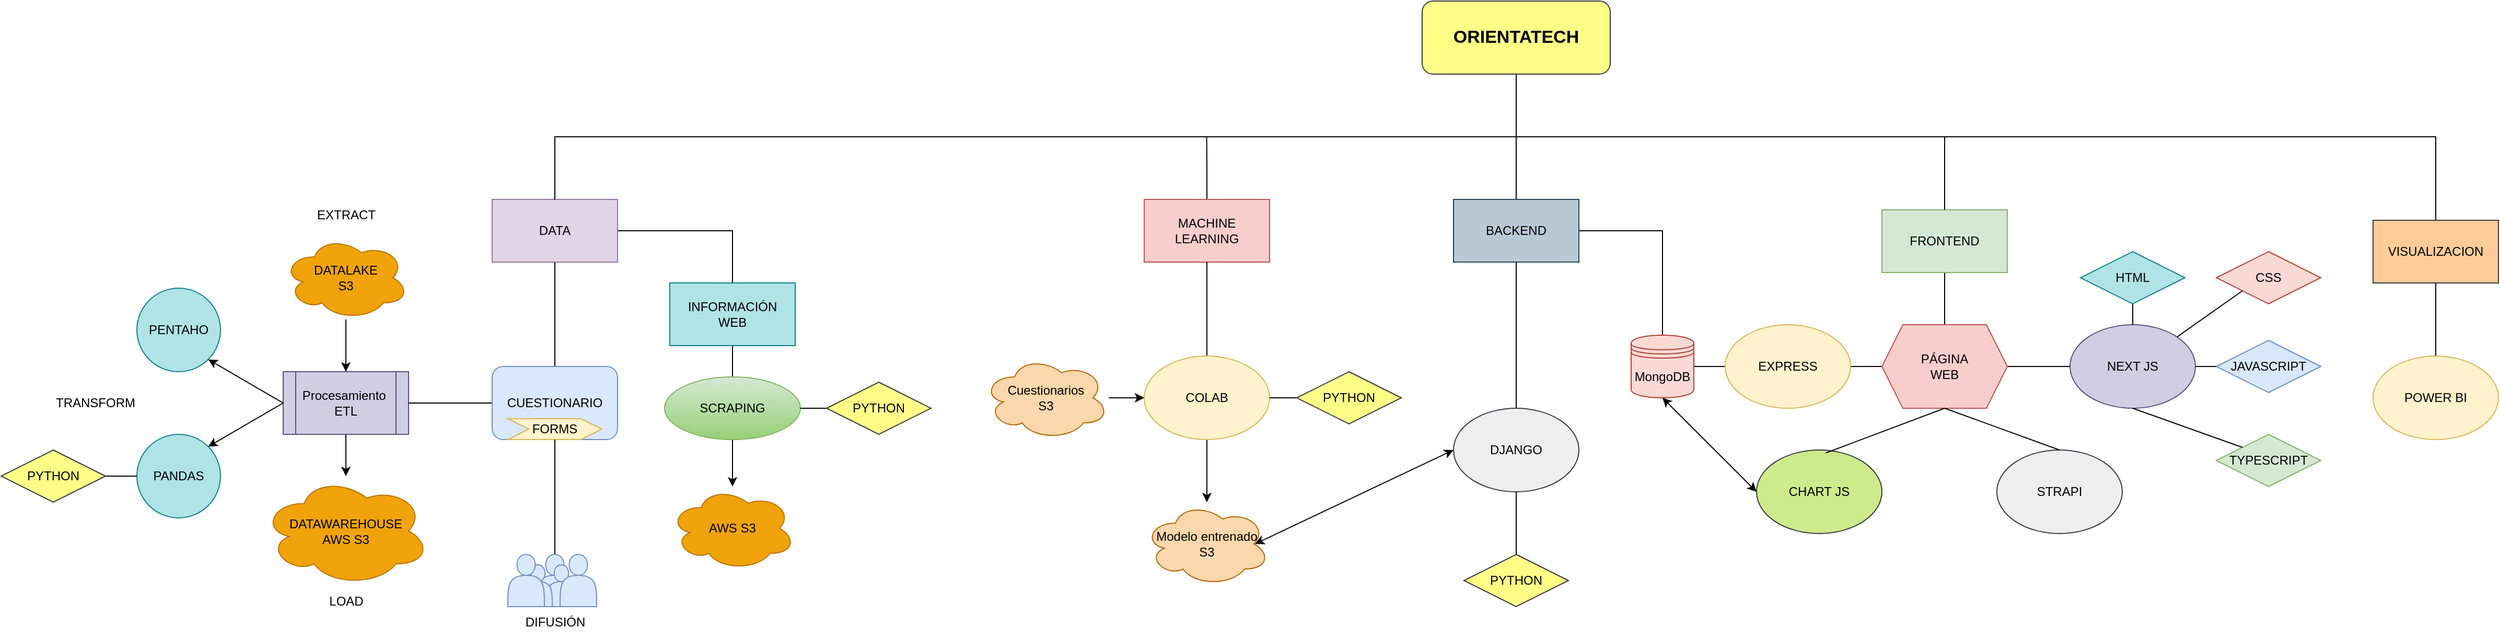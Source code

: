 <mxfile version="24.0.0" type="google">
  <diagram name="Page-1" id="RtT1wcywbTdFtPNxxNFD">
    <mxGraphModel grid="0" page="1" gridSize="10" guides="1" tooltips="1" connect="1" arrows="1" fold="1" pageScale="1" pageWidth="850" pageHeight="1100" math="0" shadow="0">
      <root>
        <mxCell id="0" />
        <mxCell id="1" parent="0" />
        <mxCell id="NVGE0G5s5gTIhMDeBTS2-2" style="edgeStyle=orthogonalEdgeStyle;rounded=0;orthogonalLoop=1;jettySize=auto;html=1;exitX=0.5;exitY=1;exitDx=0;exitDy=0;entryX=0.5;entryY=0;entryDx=0;entryDy=0;endArrow=none;endFill=0;" edge="1" parent="1" source="NVGE0G5s5gTIhMDeBTS2-3" target="NVGE0G5s5gTIhMDeBTS2-16">
          <mxGeometry relative="1" as="geometry" />
        </mxCell>
        <mxCell id="Omvu91C_eO1ceMYeB1Lb-13" style="edgeStyle=orthogonalEdgeStyle;rounded=0;orthogonalLoop=1;jettySize=auto;html=1;exitX=1;exitY=0.5;exitDx=0;exitDy=0;entryX=0.5;entryY=0;entryDx=0;entryDy=0;endArrow=none;endFill=0;" edge="1" parent="1" source="NVGE0G5s5gTIhMDeBTS2-3" target="Omvu91C_eO1ceMYeB1Lb-12">
          <mxGeometry relative="1" as="geometry" />
        </mxCell>
        <mxCell id="NVGE0G5s5gTIhMDeBTS2-3" value="DATA" style="rounded=0;whiteSpace=wrap;html=1;fillColor=#e1d5e7;strokeColor=#9673a6;" vertex="1" parent="1">
          <mxGeometry x="-150" y="210" width="120" height="60" as="geometry" />
        </mxCell>
        <mxCell id="Omvu91C_eO1ceMYeB1Lb-51" style="edgeStyle=orthogonalEdgeStyle;rounded=0;orthogonalLoop=1;jettySize=auto;html=1;exitX=0.5;exitY=0;exitDx=0;exitDy=0;endArrow=none;endFill=0;" edge="1" parent="1" source="NVGE0G5s5gTIhMDeBTS2-4">
          <mxGeometry relative="1" as="geometry">
            <mxPoint x="533.8" y="150" as="targetPoint" />
          </mxGeometry>
        </mxCell>
        <mxCell id="NVGE0G5s5gTIhMDeBTS2-4" value="MACHINE LEARNING" style="rounded=0;whiteSpace=wrap;html=1;fillColor=#f8cecc;strokeColor=#b85450;" vertex="1" parent="1">
          <mxGeometry x="474" y="210" width="120" height="60" as="geometry" />
        </mxCell>
        <mxCell id="Omvu91C_eO1ceMYeB1Lb-38" value="" style="edgeStyle=orthogonalEdgeStyle;rounded=0;orthogonalLoop=1;jettySize=auto;html=1;endArrow=none;endFill=0;" edge="1" parent="1" source="NVGE0G5s5gTIhMDeBTS2-6" target="Omvu91C_eO1ceMYeB1Lb-37">
          <mxGeometry relative="1" as="geometry" />
        </mxCell>
        <mxCell id="NVGE0G5s5gTIhMDeBTS2-6" value="FRONTEND" style="rounded=0;whiteSpace=wrap;html=1;fillColor=#d5e8d4;strokeColor=#82b366;" vertex="1" parent="1">
          <mxGeometry x="1180" y="220" width="120" height="60" as="geometry" />
        </mxCell>
        <mxCell id="NVGE0G5s5gTIhMDeBTS2-7" value="" style="endArrow=none;html=1;rounded=0;entryX=0.5;entryY=1;entryDx=0;entryDy=0;exitX=0.5;exitY=0;exitDx=0;exitDy=0;" edge="1" parent="1" source="NVGE0G5s5gTIhMDeBTS2-3">
          <mxGeometry width="50" height="50" relative="1" as="geometry">
            <mxPoint x="510" y="370" as="sourcePoint" />
            <mxPoint x="534" y="150" as="targetPoint" />
            <Array as="points">
              <mxPoint x="-90" y="150" />
              <mxPoint x="220" y="150" />
            </Array>
          </mxGeometry>
        </mxCell>
        <mxCell id="NVGE0G5s5gTIhMDeBTS2-8" value="" style="endArrow=none;html=1;rounded=0;exitX=0.5;exitY=0;exitDx=0;exitDy=0;" edge="1" parent="1" source="NVGE0G5s5gTIhMDeBTS2-6">
          <mxGeometry width="50" height="50" relative="1" as="geometry">
            <mxPoint x="540" y="370" as="sourcePoint" />
            <mxPoint x="530" y="150" as="targetPoint" />
            <Array as="points">
              <mxPoint x="1240" y="150" />
              <mxPoint x="917" y="150" />
            </Array>
          </mxGeometry>
        </mxCell>
        <mxCell id="NVGE0G5s5gTIhMDeBTS2-10" value="" style="edgeStyle=orthogonalEdgeStyle;rounded=0;orthogonalLoop=1;jettySize=auto;html=1;" edge="1" parent="1" source="NVGE0G5s5gTIhMDeBTS2-11" target="NVGE0G5s5gTIhMDeBTS2-14">
          <mxGeometry relative="1" as="geometry" />
        </mxCell>
        <mxCell id="NVGE0G5s5gTIhMDeBTS2-11" value="DATALAKE&lt;br&gt;S3" style="ellipse;shape=cloud;whiteSpace=wrap;html=1;fillColor=#f0a30a;fontColor=#000000;strokeColor=#BD7000;" vertex="1" parent="1">
          <mxGeometry x="-350" y="245" width="120" height="80" as="geometry" />
        </mxCell>
        <mxCell id="NVGE0G5s5gTIhMDeBTS2-12" value="&lt;div&gt;DATAWAREHOUSE&lt;/div&gt;AWS S3" style="ellipse;shape=cloud;whiteSpace=wrap;html=1;fillColor=#f0a30a;fontColor=#000000;strokeColor=#BD7000;" vertex="1" parent="1">
          <mxGeometry x="-370" y="475" width="160" height="105" as="geometry" />
        </mxCell>
        <mxCell id="NVGE0G5s5gTIhMDeBTS2-13" value="" style="edgeStyle=orthogonalEdgeStyle;rounded=0;orthogonalLoop=1;jettySize=auto;html=1;" edge="1" parent="1" source="NVGE0G5s5gTIhMDeBTS2-14" target="NVGE0G5s5gTIhMDeBTS2-12">
          <mxGeometry relative="1" as="geometry" />
        </mxCell>
        <mxCell id="NVGE0G5s5gTIhMDeBTS2-14" value="Procesamiento&amp;nbsp;&lt;br&gt;ETL" style="shape=process;whiteSpace=wrap;html=1;backgroundOutline=1;fillColor=#d0cee2;strokeColor=#56517e;" vertex="1" parent="1">
          <mxGeometry x="-350" y="375" width="120" height="60" as="geometry" />
        </mxCell>
        <mxCell id="Omvu91C_eO1ceMYeB1Lb-21" value="" style="edgeStyle=orthogonalEdgeStyle;rounded=0;orthogonalLoop=1;jettySize=auto;html=1;endArrow=none;endFill=0;" edge="1" parent="1" source="NVGE0G5s5gTIhMDeBTS2-16" target="NVGE0G5s5gTIhMDeBTS2-14">
          <mxGeometry relative="1" as="geometry" />
        </mxCell>
        <mxCell id="NVGE0G5s5gTIhMDeBTS2-16" value="CUESTIONARIO" style="rounded=1;whiteSpace=wrap;html=1;fillColor=#dae8fc;strokeColor=#6c8ebf;" vertex="1" parent="1">
          <mxGeometry x="-150" y="370" width="120" height="70" as="geometry" />
        </mxCell>
        <mxCell id="NVGE0G5s5gTIhMDeBTS2-18" value="FORMS" style="shape=step;perimeter=stepPerimeter;whiteSpace=wrap;html=1;fixedSize=1;fillColor=#fff2cc;strokeColor=#d6b656;" vertex="1" parent="1">
          <mxGeometry x="-135" y="420" width="90" height="20" as="geometry" />
        </mxCell>
        <mxCell id="NVGE0G5s5gTIhMDeBTS2-19" value="PENTAHO" style="ellipse;whiteSpace=wrap;html=1;aspect=fixed;fillColor=#b0e3e6;strokeColor=#0e8088;" vertex="1" parent="1">
          <mxGeometry x="-490" y="295" width="80" height="80" as="geometry" />
        </mxCell>
        <mxCell id="NVGE0G5s5gTIhMDeBTS2-20" value="PANDAS" style="ellipse;whiteSpace=wrap;html=1;aspect=fixed;fillColor=#b0e3e6;strokeColor=#0e8088;" vertex="1" parent="1">
          <mxGeometry x="-490" y="435" width="80" height="80" as="geometry" />
        </mxCell>
        <mxCell id="NVGE0G5s5gTIhMDeBTS2-21" value="" style="endArrow=classic;html=1;rounded=0;entryX=1;entryY=0;entryDx=0;entryDy=0;exitX=0;exitY=0.5;exitDx=0;exitDy=0;" edge="1" parent="1" source="NVGE0G5s5gTIhMDeBTS2-14" target="NVGE0G5s5gTIhMDeBTS2-20">
          <mxGeometry width="50" height="50" relative="1" as="geometry">
            <mxPoint x="-410" y="415" as="sourcePoint" />
            <mxPoint x="-360" y="365" as="targetPoint" />
          </mxGeometry>
        </mxCell>
        <mxCell id="NVGE0G5s5gTIhMDeBTS2-22" value="" style="endArrow=classic;html=1;rounded=0;entryX=1;entryY=1;entryDx=0;entryDy=0;exitX=0;exitY=0.5;exitDx=0;exitDy=0;" edge="1" parent="1" source="NVGE0G5s5gTIhMDeBTS2-14" target="NVGE0G5s5gTIhMDeBTS2-19">
          <mxGeometry width="50" height="50" relative="1" as="geometry">
            <mxPoint x="-340" y="415" as="sourcePoint" />
            <mxPoint x="-412" y="457" as="targetPoint" />
          </mxGeometry>
        </mxCell>
        <mxCell id="NVGE0G5s5gTIhMDeBTS2-23" value="" style="edgeStyle=orthogonalEdgeStyle;rounded=0;orthogonalLoop=1;jettySize=auto;html=1;endArrow=none;endFill=0;" edge="1" parent="1" source="NVGE0G5s5gTIhMDeBTS2-25" target="NVGE0G5s5gTIhMDeBTS2-4">
          <mxGeometry relative="1" as="geometry" />
        </mxCell>
        <mxCell id="NVGE0G5s5gTIhMDeBTS2-24" value="" style="edgeStyle=orthogonalEdgeStyle;rounded=0;orthogonalLoop=1;jettySize=auto;html=1;" edge="1" parent="1" source="NVGE0G5s5gTIhMDeBTS2-25" target="NVGE0G5s5gTIhMDeBTS2-33">
          <mxGeometry relative="1" as="geometry" />
        </mxCell>
        <mxCell id="NVGE0G5s5gTIhMDeBTS2-25" value="COLAB" style="ellipse;whiteSpace=wrap;html=1;fillColor=#fff2cc;strokeColor=#d6b656;" vertex="1" parent="1">
          <mxGeometry x="474" y="360" width="120" height="80" as="geometry" />
        </mxCell>
        <mxCell id="Omvu91C_eO1ceMYeB1Lb-8" style="edgeStyle=orthogonalEdgeStyle;rounded=0;orthogonalLoop=1;jettySize=auto;html=1;exitX=0.5;exitY=0;exitDx=0;exitDy=0;endArrow=none;endFill=0;" edge="1" parent="1" source="NVGE0G5s5gTIhMDeBTS2-26">
          <mxGeometry relative="1" as="geometry">
            <mxPoint x="1180" y="150" as="targetPoint" />
            <Array as="points">
              <mxPoint x="1710" y="150" />
            </Array>
          </mxGeometry>
        </mxCell>
        <mxCell id="NVGE0G5s5gTIhMDeBTS2-26" value="VISUALIZACION" style="rounded=0;whiteSpace=wrap;html=1;fillColor=#ffcc99;strokeColor=#36393d;" vertex="1" parent="1">
          <mxGeometry x="1650" y="230" width="120" height="60" as="geometry" />
        </mxCell>
        <mxCell id="Omvu91C_eO1ceMYeB1Lb-48" value="" style="edgeStyle=orthogonalEdgeStyle;rounded=0;orthogonalLoop=1;jettySize=auto;html=1;endArrow=none;endFill=0;" edge="1" parent="1" source="NVGE0G5s5gTIhMDeBTS2-27" target="Omvu91C_eO1ceMYeB1Lb-34">
          <mxGeometry relative="1" as="geometry" />
        </mxCell>
        <mxCell id="Omvu91C_eO1ceMYeB1Lb-57" style="edgeStyle=orthogonalEdgeStyle;rounded=0;orthogonalLoop=1;jettySize=auto;html=1;exitX=0.5;exitY=0;exitDx=0;exitDy=0;entryX=1;entryY=0.5;entryDx=0;entryDy=0;endArrow=none;endFill=0;" edge="1" parent="1" source="NVGE0G5s5gTIhMDeBTS2-27" target="Omvu91C_eO1ceMYeB1Lb-2">
          <mxGeometry relative="1" as="geometry" />
        </mxCell>
        <mxCell id="NVGE0G5s5gTIhMDeBTS2-27" value="MongoDB" style="shape=datastore;whiteSpace=wrap;html=1;fillColor=#fad9d5;strokeColor=#ae4132;" vertex="1" parent="1">
          <mxGeometry x="940" y="340" width="60" height="60" as="geometry" />
        </mxCell>
        <mxCell id="NVGE0G5s5gTIhMDeBTS2-28" value="" style="edgeStyle=orthogonalEdgeStyle;rounded=0;orthogonalLoop=1;jettySize=auto;html=1;endArrow=none;endFill=0;" edge="1" parent="1" source="NVGE0G5s5gTIhMDeBTS2-29" target="NVGE0G5s5gTIhMDeBTS2-18">
          <mxGeometry relative="1" as="geometry" />
        </mxCell>
        <mxCell id="NVGE0G5s5gTIhMDeBTS2-29" value="" style="shape=actor;whiteSpace=wrap;html=1;fillColor=#dae8fc;strokeColor=#6c8ebf;" vertex="1" parent="1">
          <mxGeometry x="-107.5" y="550" width="35" height="50" as="geometry" />
        </mxCell>
        <mxCell id="NVGE0G5s5gTIhMDeBTS2-30" value="DIFUSIÓN" style="text;html=1;align=center;verticalAlign=middle;resizable=0;points=[];autosize=1;strokeColor=none;fillColor=none;" vertex="1" parent="1">
          <mxGeometry x="-130" y="600" width="80" height="30" as="geometry" />
        </mxCell>
        <mxCell id="NVGE0G5s5gTIhMDeBTS2-31" value="" style="edgeStyle=orthogonalEdgeStyle;rounded=0;orthogonalLoop=1;jettySize=auto;html=1;" edge="1" parent="1" source="NVGE0G5s5gTIhMDeBTS2-32" target="NVGE0G5s5gTIhMDeBTS2-25">
          <mxGeometry relative="1" as="geometry" />
        </mxCell>
        <mxCell id="NVGE0G5s5gTIhMDeBTS2-32" value="Cuestionarios&lt;br&gt;S3" style="ellipse;shape=cloud;whiteSpace=wrap;html=1;fillColor=#fad7ac;strokeColor=#b46504;" vertex="1" parent="1">
          <mxGeometry x="320" y="360" width="120" height="80" as="geometry" />
        </mxCell>
        <mxCell id="NVGE0G5s5gTIhMDeBTS2-33" value="Modelo entrenado&lt;br&gt;S3" style="ellipse;shape=cloud;whiteSpace=wrap;html=1;fillColor=#fad7ac;strokeColor=#b46504;" vertex="1" parent="1">
          <mxGeometry x="474" y="500" width="120" height="80" as="geometry" />
        </mxCell>
        <mxCell id="NVGE0G5s5gTIhMDeBTS2-34" value="" style="shape=actor;whiteSpace=wrap;html=1;fillColor=#dae8fc;strokeColor=#6c8ebf;" vertex="1" parent="1">
          <mxGeometry x="-97.5" y="560" width="27.5" height="40" as="geometry" />
        </mxCell>
        <mxCell id="NVGE0G5s5gTIhMDeBTS2-35" value="" style="shape=actor;whiteSpace=wrap;html=1;fillColor=#dae8fc;strokeColor=#6c8ebf;" vertex="1" parent="1">
          <mxGeometry x="-120" y="560" width="27.5" height="40" as="geometry" />
        </mxCell>
        <mxCell id="NVGE0G5s5gTIhMDeBTS2-36" value="" style="shape=actor;whiteSpace=wrap;html=1;fillColor=#dae8fc;strokeColor=#6c8ebf;" vertex="1" parent="1">
          <mxGeometry x="-85" y="550" width="35" height="50" as="geometry" />
        </mxCell>
        <mxCell id="NVGE0G5s5gTIhMDeBTS2-37" value="" style="shape=actor;whiteSpace=wrap;html=1;fillColor=#dae8fc;strokeColor=#6c8ebf;" vertex="1" parent="1">
          <mxGeometry x="-135" y="550" width="35" height="50" as="geometry" />
        </mxCell>
        <mxCell id="Omvu91C_eO1ceMYeB1Lb-52" style="edgeStyle=orthogonalEdgeStyle;rounded=0;orthogonalLoop=1;jettySize=auto;html=1;exitX=0.5;exitY=1;exitDx=0;exitDy=0;endArrow=none;endFill=0;" edge="1" parent="1" source="Omvu91C_eO1ceMYeB1Lb-1">
          <mxGeometry relative="1" as="geometry">
            <mxPoint x="830" y="150" as="targetPoint" />
          </mxGeometry>
        </mxCell>
        <mxCell id="Omvu91C_eO1ceMYeB1Lb-1" value="&lt;b&gt;&lt;font style=&quot;font-size: 17px;&quot;&gt;ORIENTATECH&lt;/font&gt;&lt;/b&gt;" style="rounded=1;whiteSpace=wrap;html=1;fillColor=#ffff88;strokeColor=#36393d;" vertex="1" parent="1">
          <mxGeometry x="740" y="20" width="180" height="70" as="geometry" />
        </mxCell>
        <mxCell id="Omvu91C_eO1ceMYeB1Lb-4" style="edgeStyle=orthogonalEdgeStyle;rounded=0;orthogonalLoop=1;jettySize=auto;html=1;exitX=0.5;exitY=0;exitDx=0;exitDy=0;endArrow=none;endFill=0;" edge="1" parent="1" source="Omvu91C_eO1ceMYeB1Lb-2">
          <mxGeometry relative="1" as="geometry">
            <mxPoint x="830" y="150" as="targetPoint" />
          </mxGeometry>
        </mxCell>
        <mxCell id="Omvu91C_eO1ceMYeB1Lb-5" style="edgeStyle=orthogonalEdgeStyle;rounded=0;orthogonalLoop=1;jettySize=auto;html=1;exitX=0.5;exitY=1;exitDx=0;exitDy=0;entryX=0.5;entryY=0;entryDx=0;entryDy=0;endArrow=none;endFill=0;" edge="1" parent="1" source="Omvu91C_eO1ceMYeB1Lb-2" target="Omvu91C_eO1ceMYeB1Lb-3">
          <mxGeometry relative="1" as="geometry" />
        </mxCell>
        <mxCell id="Omvu91C_eO1ceMYeB1Lb-2" value="BACKEND" style="rounded=0;whiteSpace=wrap;html=1;fillColor=#bac8d3;strokeColor=#23445d;" vertex="1" parent="1">
          <mxGeometry x="770" y="210" width="120" height="60" as="geometry" />
        </mxCell>
        <mxCell id="Omvu91C_eO1ceMYeB1Lb-3" value="DJANGO" style="ellipse;whiteSpace=wrap;html=1;fillColor=#eeeeee;strokeColor=#36393d;" vertex="1" parent="1">
          <mxGeometry x="770" y="410" width="120" height="80" as="geometry" />
        </mxCell>
        <mxCell id="Omvu91C_eO1ceMYeB1Lb-10" value="" style="edgeStyle=orthogonalEdgeStyle;rounded=0;orthogonalLoop=1;jettySize=auto;html=1;endArrow=none;endFill=0;" edge="1" parent="1" source="Omvu91C_eO1ceMYeB1Lb-9" target="NVGE0G5s5gTIhMDeBTS2-26">
          <mxGeometry relative="1" as="geometry" />
        </mxCell>
        <mxCell id="Omvu91C_eO1ceMYeB1Lb-9" value="POWER BI" style="ellipse;whiteSpace=wrap;html=1;fillColor=#fff2cc;strokeColor=#d6b656;" vertex="1" parent="1">
          <mxGeometry x="1650" y="360" width="120" height="80" as="geometry" />
        </mxCell>
        <mxCell id="Omvu91C_eO1ceMYeB1Lb-11" value="STRAPI" style="ellipse;whiteSpace=wrap;html=1;fillColor=#eeeeee;strokeColor=#36393d;" vertex="1" parent="1">
          <mxGeometry x="1290" y="450" width="120" height="80" as="geometry" />
        </mxCell>
        <mxCell id="Omvu91C_eO1ceMYeB1Lb-15" value="" style="edgeStyle=orthogonalEdgeStyle;rounded=0;orthogonalLoop=1;jettySize=auto;html=1;endArrow=none;endFill=0;" edge="1" parent="1" source="Omvu91C_eO1ceMYeB1Lb-12" target="Omvu91C_eO1ceMYeB1Lb-14">
          <mxGeometry relative="1" as="geometry" />
        </mxCell>
        <mxCell id="Omvu91C_eO1ceMYeB1Lb-12" value="INFORMACIÓN&lt;div&gt;WEB&lt;/div&gt;" style="rounded=0;whiteSpace=wrap;html=1;fillColor=#b0e3e6;strokeColor=#0e8088;" vertex="1" parent="1">
          <mxGeometry x="20" y="290" width="120" height="60" as="geometry" />
        </mxCell>
        <mxCell id="Omvu91C_eO1ceMYeB1Lb-17" value="" style="edgeStyle=orthogonalEdgeStyle;rounded=0;orthogonalLoop=1;jettySize=auto;html=1;endArrow=classic;endFill=1;" edge="1" parent="1" source="Omvu91C_eO1ceMYeB1Lb-14" target="Omvu91C_eO1ceMYeB1Lb-16">
          <mxGeometry relative="1" as="geometry" />
        </mxCell>
        <mxCell id="Omvu91C_eO1ceMYeB1Lb-14" value="SCRAPING" style="ellipse;whiteSpace=wrap;html=1;fillColor=#d5e8d4;gradientColor=#97d077;strokeColor=#82b366;" vertex="1" parent="1">
          <mxGeometry x="15" y="380" width="130" height="60" as="geometry" />
        </mxCell>
        <mxCell id="Omvu91C_eO1ceMYeB1Lb-16" value="AWS S3" style="ellipse;shape=cloud;whiteSpace=wrap;html=1;fillColor=#f0a30a;fontColor=#000000;strokeColor=#BD7000;" vertex="1" parent="1">
          <mxGeometry x="20" y="485" width="120" height="80" as="geometry" />
        </mxCell>
        <mxCell id="Omvu91C_eO1ceMYeB1Lb-18" value="EXTRACT" style="text;html=1;align=center;verticalAlign=middle;resizable=0;points=[];autosize=1;strokeColor=none;fillColor=none;" vertex="1" parent="1">
          <mxGeometry x="-330" y="210" width="80" height="30" as="geometry" />
        </mxCell>
        <mxCell id="Omvu91C_eO1ceMYeB1Lb-19" value="TRANSFORM" style="text;html=1;align=center;verticalAlign=middle;resizable=0;points=[];autosize=1;strokeColor=none;fillColor=none;" vertex="1" parent="1">
          <mxGeometry x="-580" y="390" width="100" height="30" as="geometry" />
        </mxCell>
        <mxCell id="Omvu91C_eO1ceMYeB1Lb-20" value="LOAD" style="text;html=1;align=center;verticalAlign=middle;resizable=0;points=[];autosize=1;strokeColor=none;fillColor=none;" vertex="1" parent="1">
          <mxGeometry x="-320" y="580" width="60" height="30" as="geometry" />
        </mxCell>
        <mxCell id="Omvu91C_eO1ceMYeB1Lb-25" value="" style="edgeStyle=orthogonalEdgeStyle;rounded=0;orthogonalLoop=1;jettySize=auto;html=1;endArrow=none;endFill=0;" edge="1" parent="1" source="Omvu91C_eO1ceMYeB1Lb-24" target="NVGE0G5s5gTIhMDeBTS2-20">
          <mxGeometry relative="1" as="geometry" />
        </mxCell>
        <mxCell id="Omvu91C_eO1ceMYeB1Lb-24" value="PYTHON" style="rhombus;whiteSpace=wrap;html=1;fillColor=#ffff88;strokeColor=#36393d;" vertex="1" parent="1">
          <mxGeometry x="-620" y="450" width="100" height="50" as="geometry" />
        </mxCell>
        <mxCell id="Omvu91C_eO1ceMYeB1Lb-27" value="" style="edgeStyle=orthogonalEdgeStyle;rounded=0;orthogonalLoop=1;jettySize=auto;html=1;endArrow=none;endFill=0;" edge="1" parent="1" source="Omvu91C_eO1ceMYeB1Lb-26" target="NVGE0G5s5gTIhMDeBTS2-25">
          <mxGeometry relative="1" as="geometry" />
        </mxCell>
        <mxCell id="Omvu91C_eO1ceMYeB1Lb-26" value="PYTHON" style="rhombus;whiteSpace=wrap;html=1;fillColor=#ffff88;strokeColor=#36393d;" vertex="1" parent="1">
          <mxGeometry x="620" y="375" width="100" height="50" as="geometry" />
        </mxCell>
        <mxCell id="Omvu91C_eO1ceMYeB1Lb-29" value="" style="edgeStyle=orthogonalEdgeStyle;rounded=0;orthogonalLoop=1;jettySize=auto;html=1;endArrow=none;endFill=0;" edge="1" parent="1" source="Omvu91C_eO1ceMYeB1Lb-28" target="Omvu91C_eO1ceMYeB1Lb-3">
          <mxGeometry relative="1" as="geometry" />
        </mxCell>
        <mxCell id="Omvu91C_eO1ceMYeB1Lb-28" value="PYTHON" style="rhombus;whiteSpace=wrap;html=1;fillColor=#ffff88;strokeColor=#36393d;" vertex="1" parent="1">
          <mxGeometry x="780" y="550" width="100" height="50" as="geometry" />
        </mxCell>
        <mxCell id="Omvu91C_eO1ceMYeB1Lb-31" value="" style="edgeStyle=orthogonalEdgeStyle;rounded=0;orthogonalLoop=1;jettySize=auto;html=1;endArrow=none;endFill=0;" edge="1" parent="1" source="Omvu91C_eO1ceMYeB1Lb-30" target="Omvu91C_eO1ceMYeB1Lb-14">
          <mxGeometry relative="1" as="geometry" />
        </mxCell>
        <mxCell id="Omvu91C_eO1ceMYeB1Lb-30" value="PYTHON" style="rhombus;whiteSpace=wrap;html=1;fillColor=#ffff88;strokeColor=#36393d;" vertex="1" parent="1">
          <mxGeometry x="170" y="385" width="100" height="50" as="geometry" />
        </mxCell>
        <mxCell id="Omvu91C_eO1ceMYeB1Lb-32" value="JAVASCRIPT" style="rhombus;whiteSpace=wrap;html=1;fillColor=#dae8fc;strokeColor=#6c8ebf;" vertex="1" parent="1">
          <mxGeometry x="1500" y="345" width="100" height="50" as="geometry" />
        </mxCell>
        <mxCell id="Omvu91C_eO1ceMYeB1Lb-33" value="TYPESCRIPT" style="rhombus;whiteSpace=wrap;html=1;fillColor=#d5e8d4;strokeColor=#82b366;" vertex="1" parent="1">
          <mxGeometry x="1500" y="435" width="100" height="50" as="geometry" />
        </mxCell>
        <mxCell id="Omvu91C_eO1ceMYeB1Lb-49" value="" style="edgeStyle=orthogonalEdgeStyle;rounded=0;orthogonalLoop=1;jettySize=auto;html=1;endArrow=none;endFill=0;" edge="1" parent="1" source="Omvu91C_eO1ceMYeB1Lb-34" target="Omvu91C_eO1ceMYeB1Lb-37">
          <mxGeometry relative="1" as="geometry" />
        </mxCell>
        <mxCell id="Omvu91C_eO1ceMYeB1Lb-34" value="EXPRESS" style="ellipse;whiteSpace=wrap;html=1;fillColor=#fff2cc;strokeColor=#d6b656;" vertex="1" parent="1">
          <mxGeometry x="1030" y="330" width="120" height="80" as="geometry" />
        </mxCell>
        <mxCell id="Omvu91C_eO1ceMYeB1Lb-62" value="" style="edgeStyle=orthogonalEdgeStyle;rounded=0;orthogonalLoop=1;jettySize=auto;html=1;endArrow=none;endFill=0;" edge="1" parent="1" source="Omvu91C_eO1ceMYeB1Lb-36" target="Omvu91C_eO1ceMYeB1Lb-32">
          <mxGeometry relative="1" as="geometry" />
        </mxCell>
        <mxCell id="Omvu91C_eO1ceMYeB1Lb-36" value="NEXT JS" style="ellipse;whiteSpace=wrap;html=1;fillColor=#d0cee2;strokeColor=#56517e;" vertex="1" parent="1">
          <mxGeometry x="1360" y="330" width="120" height="80" as="geometry" />
        </mxCell>
        <mxCell id="Omvu91C_eO1ceMYeB1Lb-39" value="" style="edgeStyle=orthogonalEdgeStyle;rounded=0;orthogonalLoop=1;jettySize=auto;html=1;endArrow=none;endFill=0;" edge="1" parent="1" source="Omvu91C_eO1ceMYeB1Lb-37" target="Omvu91C_eO1ceMYeB1Lb-36">
          <mxGeometry relative="1" as="geometry" />
        </mxCell>
        <mxCell id="Omvu91C_eO1ceMYeB1Lb-37" value="&lt;div&gt;PÁGINA&lt;/div&gt;WEB" style="shape=hexagon;perimeter=hexagonPerimeter2;whiteSpace=wrap;html=1;fixedSize=1;fillColor=#f8cecc;strokeColor=#b85450;" vertex="1" parent="1">
          <mxGeometry x="1180" y="330" width="120" height="80" as="geometry" />
        </mxCell>
        <mxCell id="Omvu91C_eO1ceMYeB1Lb-46" value="" style="endArrow=classic;startArrow=classic;html=1;rounded=0;entryX=0;entryY=0.5;entryDx=0;entryDy=0;" edge="1" parent="1" target="Omvu91C_eO1ceMYeB1Lb-3">
          <mxGeometry width="50" height="50" relative="1" as="geometry">
            <mxPoint x="580" y="540" as="sourcePoint" />
            <mxPoint x="740.0" y="450" as="targetPoint" />
          </mxGeometry>
        </mxCell>
        <mxCell id="Omvu91C_eO1ceMYeB1Lb-53" value="CHART JS" style="ellipse;whiteSpace=wrap;html=1;fillColor=#cdeb8b;strokeColor=#36393d;" vertex="1" parent="1">
          <mxGeometry x="1060" y="450" width="120" height="80" as="geometry" />
        </mxCell>
        <mxCell id="Omvu91C_eO1ceMYeB1Lb-54" value="" style="endArrow=none;html=1;rounded=0;entryX=0.5;entryY=1;entryDx=0;entryDy=0;exitX=0.554;exitY=0.034;exitDx=0;exitDy=0;exitPerimeter=0;" edge="1" parent="1" source="Omvu91C_eO1ceMYeB1Lb-53" target="Omvu91C_eO1ceMYeB1Lb-37">
          <mxGeometry width="50" height="50" relative="1" as="geometry">
            <mxPoint x="1270" y="510" as="sourcePoint" />
            <mxPoint x="1320" y="460" as="targetPoint" />
          </mxGeometry>
        </mxCell>
        <mxCell id="Omvu91C_eO1ceMYeB1Lb-55" value="" style="endArrow=none;html=1;rounded=0;entryX=0.5;entryY=1;entryDx=0;entryDy=0;exitX=0.5;exitY=0;exitDx=0;exitDy=0;" edge="1" parent="1" source="Omvu91C_eO1ceMYeB1Lb-11" target="Omvu91C_eO1ceMYeB1Lb-37">
          <mxGeometry width="50" height="50" relative="1" as="geometry">
            <mxPoint x="1280" y="520" as="sourcePoint" />
            <mxPoint x="1330" y="470" as="targetPoint" />
          </mxGeometry>
        </mxCell>
        <mxCell id="Omvu91C_eO1ceMYeB1Lb-56" value="" style="endArrow=classic;startArrow=classic;html=1;rounded=0;exitX=0.5;exitY=1;exitDx=0;exitDy=0;entryX=0;entryY=0.5;entryDx=0;entryDy=0;" edge="1" parent="1" source="NVGE0G5s5gTIhMDeBTS2-27" target="Omvu91C_eO1ceMYeB1Lb-53">
          <mxGeometry width="50" height="50" relative="1" as="geometry">
            <mxPoint x="1270" y="510" as="sourcePoint" />
            <mxPoint x="1320" y="460" as="targetPoint" />
          </mxGeometry>
        </mxCell>
        <mxCell id="Omvu91C_eO1ceMYeB1Lb-58" value="CSS" style="rhombus;whiteSpace=wrap;html=1;fillColor=#fad9d5;strokeColor=#ae4132;" vertex="1" parent="1">
          <mxGeometry x="1500" y="260" width="100" height="50" as="geometry" />
        </mxCell>
        <mxCell id="Omvu91C_eO1ceMYeB1Lb-60" style="edgeStyle=orthogonalEdgeStyle;rounded=0;orthogonalLoop=1;jettySize=auto;html=1;exitX=0.5;exitY=1;exitDx=0;exitDy=0;entryX=0.5;entryY=0;entryDx=0;entryDy=0;endArrow=none;endFill=0;" edge="1" parent="1" source="Omvu91C_eO1ceMYeB1Lb-59" target="Omvu91C_eO1ceMYeB1Lb-36">
          <mxGeometry relative="1" as="geometry" />
        </mxCell>
        <mxCell id="Omvu91C_eO1ceMYeB1Lb-59" value="HTML" style="rhombus;whiteSpace=wrap;html=1;fillColor=#b0e3e6;strokeColor=#0e8088;" vertex="1" parent="1">
          <mxGeometry x="1370" y="260" width="100" height="50" as="geometry" />
        </mxCell>
        <mxCell id="Omvu91C_eO1ceMYeB1Lb-61" value="" style="endArrow=none;html=1;rounded=0;entryX=0;entryY=1;entryDx=0;entryDy=0;exitX=1;exitY=0;exitDx=0;exitDy=0;" edge="1" parent="1" source="Omvu91C_eO1ceMYeB1Lb-36" target="Omvu91C_eO1ceMYeB1Lb-58">
          <mxGeometry width="50" height="50" relative="1" as="geometry">
            <mxPoint x="1270" y="500" as="sourcePoint" />
            <mxPoint x="1320" y="450" as="targetPoint" />
          </mxGeometry>
        </mxCell>
        <mxCell id="Omvu91C_eO1ceMYeB1Lb-63" value="" style="endArrow=none;html=1;rounded=0;exitX=0;exitY=0;exitDx=0;exitDy=0;entryX=0.5;entryY=1;entryDx=0;entryDy=0;" edge="1" parent="1" source="Omvu91C_eO1ceMYeB1Lb-33" target="Omvu91C_eO1ceMYeB1Lb-36">
          <mxGeometry width="50" height="50" relative="1" as="geometry">
            <mxPoint x="1280" y="510" as="sourcePoint" />
            <mxPoint x="1330" y="460" as="targetPoint" />
          </mxGeometry>
        </mxCell>
      </root>
    </mxGraphModel>
  </diagram>
</mxfile>

